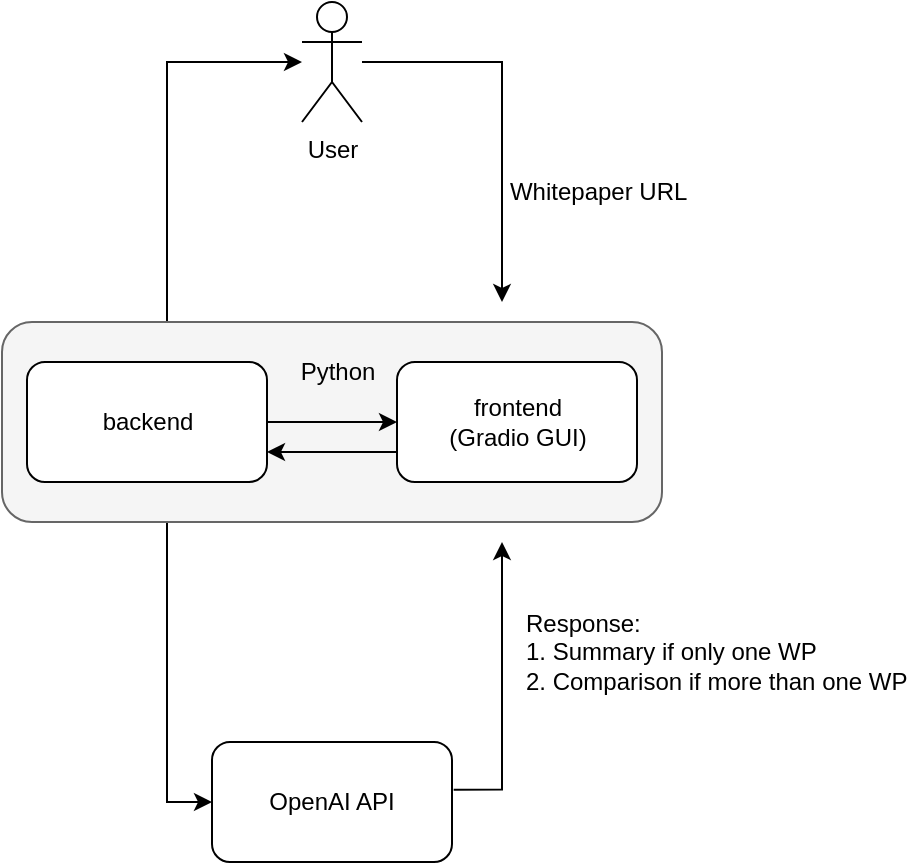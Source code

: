 <mxfile version="20.8.10" type="device"><diagram name="Page-1" id="TOMAwpmwx4Kazk0ncqXd"><mxGraphModel dx="852" dy="500" grid="1" gridSize="10" guides="1" tooltips="1" connect="1" arrows="1" fold="1" page="1" pageScale="1" pageWidth="1169" pageHeight="827" math="0" shadow="0"><root><mxCell id="0"/><mxCell id="1" parent="0"/><mxCell id="2WiSoE61SiUN4ttnqUY1-6" style="edgeStyle=orthogonalEdgeStyle;rounded=0;orthogonalLoop=1;jettySize=auto;html=1;exitX=0.25;exitY=0;exitDx=0;exitDy=0;" edge="1" parent="1" source="2WiSoE61SiUN4ttnqUY1-2" target="2WiSoE61SiUN4ttnqUY1-1"><mxGeometry relative="1" as="geometry"><mxPoint x="272.241" y="80" as="targetPoint"/><Array as="points"><mxPoint x="273" y="80"/></Array></mxGeometry></mxCell><mxCell id="2WiSoE61SiUN4ttnqUY1-7" style="edgeStyle=orthogonalEdgeStyle;rounded=0;orthogonalLoop=1;jettySize=auto;html=1;exitX=0.25;exitY=1;exitDx=0;exitDy=0;entryX=0;entryY=0.5;entryDx=0;entryDy=0;" edge="1" parent="1" source="2WiSoE61SiUN4ttnqUY1-2" target="PC3z8epkReEvYhlv9G19-2"><mxGeometry relative="1" as="geometry"/></mxCell><mxCell id="2WiSoE61SiUN4ttnqUY1-2" value="" style="rounded=1;whiteSpace=wrap;html=1;fillColor=#f5f5f5;fontColor=#333333;strokeColor=#666666;" vertex="1" parent="1"><mxGeometry x="190" y="210" width="330" height="100" as="geometry"/></mxCell><mxCell id="PC3z8epkReEvYhlv9G19-8" style="edgeStyle=orthogonalEdgeStyle;rounded=0;orthogonalLoop=1;jettySize=auto;html=1;" parent="1" source="PC3z8epkReEvYhlv9G19-1" target="PC3z8epkReEvYhlv9G19-7" edge="1"><mxGeometry relative="1" as="geometry"/></mxCell><mxCell id="PC3z8epkReEvYhlv9G19-1" value="backend" style="rounded=1;whiteSpace=wrap;html=1;" parent="1" vertex="1"><mxGeometry x="202.5" y="230" width="120" height="60" as="geometry"/></mxCell><mxCell id="2WiSoE61SiUN4ttnqUY1-10" style="edgeStyle=orthogonalEdgeStyle;rounded=0;orthogonalLoop=1;jettySize=auto;html=1;exitX=1.007;exitY=0.397;exitDx=0;exitDy=0;exitPerimeter=0;" edge="1" parent="1" source="PC3z8epkReEvYhlv9G19-2"><mxGeometry relative="1" as="geometry"><mxPoint x="440" y="320" as="targetPoint"/><Array as="points"><mxPoint x="440" y="444"/></Array></mxGeometry></mxCell><mxCell id="PC3z8epkReEvYhlv9G19-2" value="OpenAI API" style="rounded=1;whiteSpace=wrap;html=1;" parent="1" vertex="1"><mxGeometry x="295" y="420" width="120" height="60" as="geometry"/></mxCell><mxCell id="PC3z8epkReEvYhlv9G19-5" value="Whitepaper URL&amp;nbsp;" style="text;html=1;strokeColor=none;fillColor=none;align=center;verticalAlign=middle;whiteSpace=wrap;rounded=0;" parent="1" vertex="1"><mxGeometry x="440" y="130" width="100" height="30" as="geometry"/></mxCell><mxCell id="PC3z8epkReEvYhlv9G19-6" value="Response:&lt;br&gt;1. Summary if only one WP&lt;br&gt;2. Comparison if more than one WP" style="text;html=1;strokeColor=none;fillColor=none;align=left;verticalAlign=middle;whiteSpace=wrap;rounded=0;" parent="1" vertex="1"><mxGeometry x="450" y="320" width="200" height="110" as="geometry"/></mxCell><mxCell id="PC3z8epkReEvYhlv9G19-9" style="edgeStyle=orthogonalEdgeStyle;rounded=0;orthogonalLoop=1;jettySize=auto;html=1;exitX=0;exitY=0.75;exitDx=0;exitDy=0;entryX=1;entryY=0.75;entryDx=0;entryDy=0;" parent="1" source="PC3z8epkReEvYhlv9G19-7" target="PC3z8epkReEvYhlv9G19-1" edge="1"><mxGeometry relative="1" as="geometry"/></mxCell><mxCell id="PC3z8epkReEvYhlv9G19-7" value="frontend&lt;br&gt;(Gradio GUI)" style="rounded=1;whiteSpace=wrap;html=1;" parent="1" vertex="1"><mxGeometry x="387.5" y="230" width="120" height="60" as="geometry"/></mxCell><mxCell id="2WiSoE61SiUN4ttnqUY1-5" style="edgeStyle=orthogonalEdgeStyle;rounded=0;orthogonalLoop=1;jettySize=auto;html=1;" edge="1" parent="1" source="2WiSoE61SiUN4ttnqUY1-1"><mxGeometry relative="1" as="geometry"><mxPoint x="440" y="200" as="targetPoint"/><Array as="points"><mxPoint x="440" y="80"/><mxPoint x="440" y="200"/></Array></mxGeometry></mxCell><mxCell id="2WiSoE61SiUN4ttnqUY1-1" value="User" style="shape=umlActor;verticalLabelPosition=bottom;verticalAlign=top;html=1;outlineConnect=0;" vertex="1" parent="1"><mxGeometry x="340" y="50" width="30" height="60" as="geometry"/></mxCell><mxCell id="2WiSoE61SiUN4ttnqUY1-11" value="Python" style="text;html=1;strokeColor=none;fillColor=none;align=center;verticalAlign=middle;whiteSpace=wrap;rounded=0;" vertex="1" parent="1"><mxGeometry x="327.5" y="220" width="60" height="30" as="geometry"/></mxCell></root></mxGraphModel></diagram></mxfile>